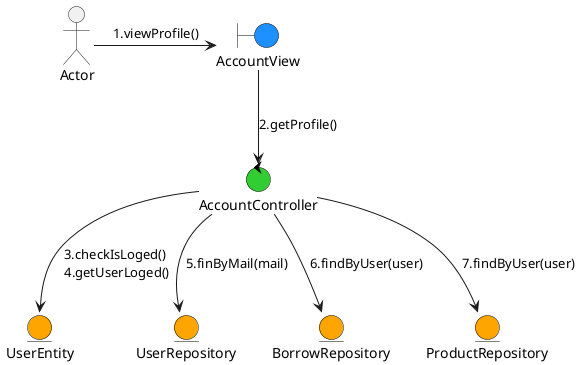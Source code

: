 @startuml ShowUserProfile

skinparam boundary {
  backgroundColor DodgerBlue
  borderColor black
}

skinparam control {
  backgroundColor LimeGreen
  borderColor black
}

skinparam entity {
  backgroundColor Orange
  borderColor black
}

actor Actor
boundary AccountView
control AccountController
entity UserEntity
entity UserRepository
entity BorrowRepository
entity ProductRepository

Actor -right-> (AccountView) : 1.viewProfile()
(AccountView) --> (AccountController) : 2.getProfile()
(AccountController) --> (UserEntity) : 3.checkIsLoged() \n4.getUserLoged()
(AccountController) --> (UserRepository) : 5.finByMail(mail)
(AccountController) --> (BorrowRepository) : 6.findByUser(user)
(AccountController) --> (ProductRepository) : 7.findByUser(user)
@enduml